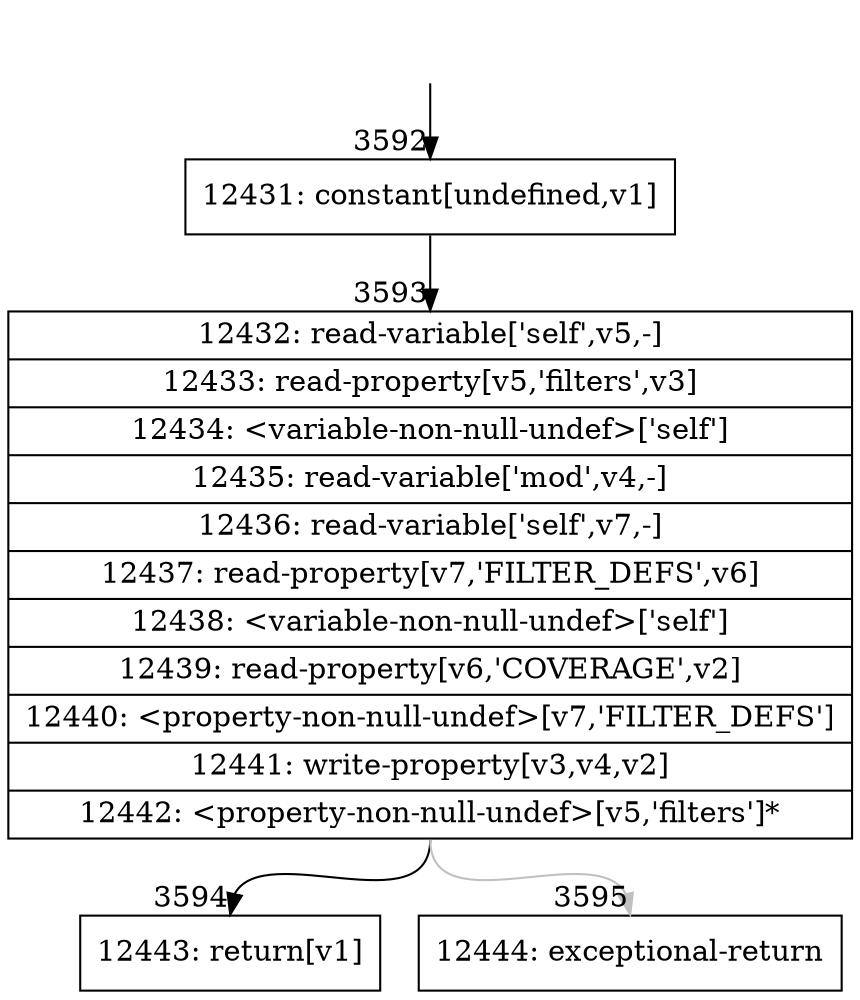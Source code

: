 digraph {
rankdir="TD"
BB_entry188[shape=none,label=""];
BB_entry188 -> BB3592 [tailport=s, headport=n, headlabel="    3592"]
BB3592 [shape=record label="{12431: constant[undefined,v1]}" ] 
BB3592 -> BB3593 [tailport=s, headport=n, headlabel="      3593"]
BB3593 [shape=record label="{12432: read-variable['self',v5,-]|12433: read-property[v5,'filters',v3]|12434: \<variable-non-null-undef\>['self']|12435: read-variable['mod',v4,-]|12436: read-variable['self',v7,-]|12437: read-property[v7,'FILTER_DEFS',v6]|12438: \<variable-non-null-undef\>['self']|12439: read-property[v6,'COVERAGE',v2]|12440: \<property-non-null-undef\>[v7,'FILTER_DEFS']|12441: write-property[v3,v4,v2]|12442: \<property-non-null-undef\>[v5,'filters']*}" ] 
BB3593 -> BB3594 [tailport=s, headport=n, headlabel="      3594"]
BB3593 -> BB3595 [tailport=s, headport=n, color=gray, headlabel="      3595"]
BB3594 [shape=record label="{12443: return[v1]}" ] 
BB3595 [shape=record label="{12444: exceptional-return}" ] 
//#$~ 6629
}
